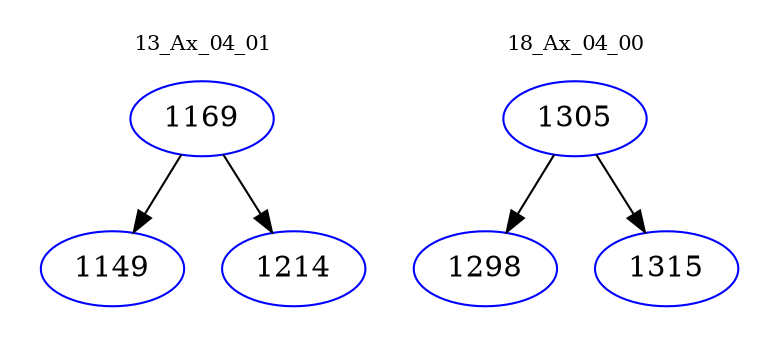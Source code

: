 digraph{
subgraph cluster_0 {
color = white
label = "13_Ax_04_01";
fontsize=10;
T0_1169 [label="1169", color="blue"]
T0_1169 -> T0_1149 [color="black"]
T0_1149 [label="1149", color="blue"]
T0_1169 -> T0_1214 [color="black"]
T0_1214 [label="1214", color="blue"]
}
subgraph cluster_1 {
color = white
label = "18_Ax_04_00";
fontsize=10;
T1_1305 [label="1305", color="blue"]
T1_1305 -> T1_1298 [color="black"]
T1_1298 [label="1298", color="blue"]
T1_1305 -> T1_1315 [color="black"]
T1_1315 [label="1315", color="blue"]
}
}
